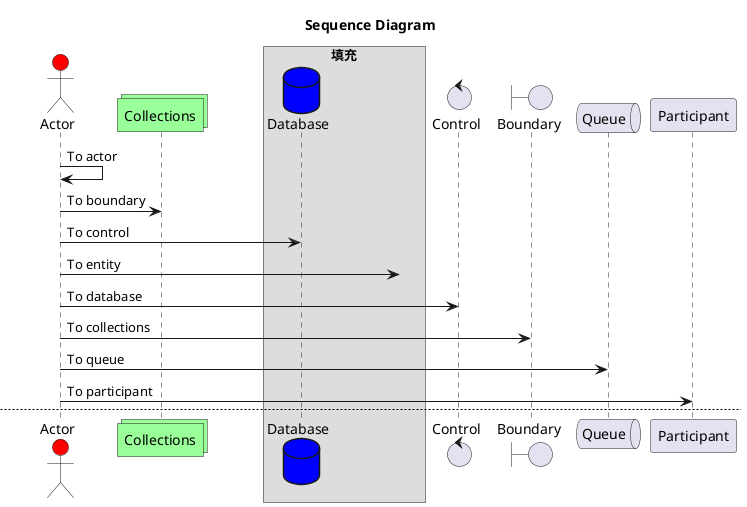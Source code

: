 @startuml
title Sequence Diagram
' [声明参与者](https://plantuml.com/zh/sequence-diagram#5d2ed256d73a7298)
actor       Actor       as Foo1 #red
collections Collections as Foo2 #99FF99
box "填充"
database    Database    as Foo3 #blue
entity      Entity      as Foo4
end box
control     Control     as Foo5
boundary    Boundary    as Foo6
queue       Queue       as Foo7
participant Participant as Foo

Foo1 -> Foo1 : To actor
Foo1 -> Foo2 : To boundary
Foo1 -> Foo3 : To control
Foo1 -> Foo4 : To entity
Foo1 -> Foo5 : To database
Foo1 -> Foo6 : To collections
Foo1 -> Foo7 : To queue
Foo1 -> Foo  : To participant




' 把一张图分割成多张。
newpage
' [对消息序列编号](https://plantuml.com/zh/sequence-diagram#ce3f7eb577ad5f4d)
' 自动从10开始设置箭头序列
autonumber 1
' [改变箭头样式](https://plantuml.com/zh/sequence-diagram#efeda651e89e596c)
Foo1 -[#red]>x Foo2
Foo1 -[#blue]> Foo2
Foo1 -[#99ff99]>> Foo2
Foo1 -\ Foo2
Foo1 \\- Foo2
Foo1 //-- Foo2
Foo1 ->o Foo2
Foo1 o\\-- Foo2
Foo1 <-> Foo2
Foo1 <->o Foo2
autonumber stop






newpage
' [组合消息](https://plantuml.com/zh/sequence-diagram#425ba4350c02142c)
Foo1 -> Foo2: 认证请求
alt 成功情况
' ...表示延迟
    ...
    Foo2 -> Foo1: 认证接受
else 某种失败情况
    Foo2 -> Foo1: 认证失败
    group 我自己的标签[我自己的次级标签]
    Foo1 -> Foo3 : 开始记录攻击日志
        loop 1000次
            Foo1 -> Foo2: DNS 攻击
        end
    Foo1 -> Foo3 : 结束记录攻击日志
    end
else 另一种失败
   Foo2 -> Foo1: 请重复
end





newpage
' [生命线的激活与撤销](https://plantuml.com/zh/sequence-diagram#5cc0040514e70f7b)
Foo1 -> Foo2: DoWork
activate Foo2 #red

Foo2 -> Foo3: << createRequest >>
activate Foo3

Foo3 -> Foo4: DoWork
activate Foo4
Foo4 --> Foo3: WorkDone
destroy Foo4

Foo3 --> Foo2: RequestCreated
deactivate Foo3

Foo2 -> Foo1: Done
deactivate Foo2


|||
|||
' 快捷语法
' ++ 用于激活生命线，需要对应一个--或者return来结束该生命线

Foo1 -> Foo2 ++ : hello
Foo2 -> Foo2 ++ : self call
Foo2 -> Foo3 ++  #005500 : hello
Foo3 -> Foo4 ** : create
Foo3 -> Foo2 -- : hello done
return self call success
Foo2 -> Foo4 !! : delete
return success

' 增加换行
|||
|||
' 激活自动生命线，需要同时使用return
autoactivate on
Foo1 -> Foo2: DoWork
return success


@enduml
